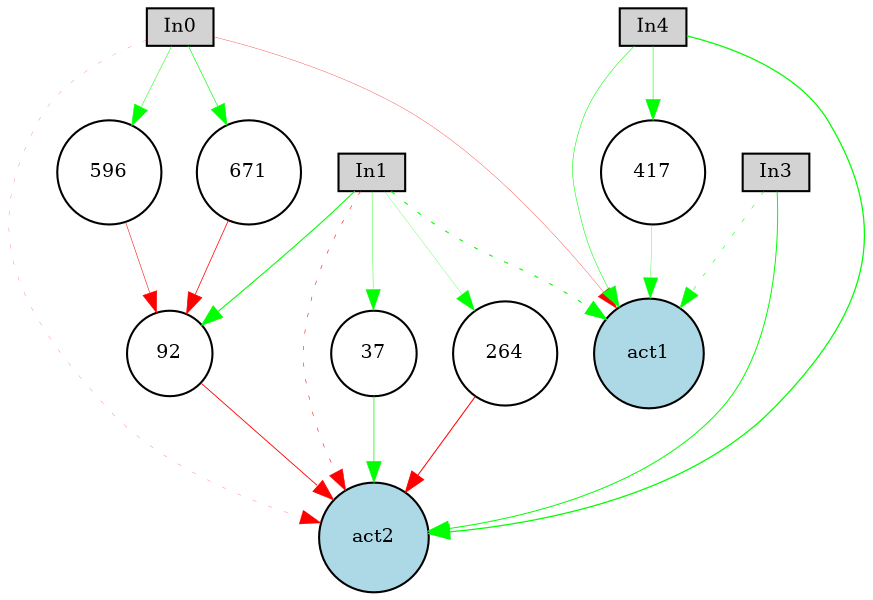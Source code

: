 digraph {
	node [fontsize=9 height=0.2 shape=circle width=0.2]
	In0 [fillcolor=lightgray shape=box style=filled]
	In1 [fillcolor=lightgray shape=box style=filled]
	In3 [fillcolor=lightgray shape=box style=filled]
	In4 [fillcolor=lightgray shape=box style=filled]
	act1 [fillcolor=lightblue style=filled]
	act2 [fillcolor=lightblue style=filled]
	417 [fillcolor=white style=filled]
	37 [fillcolor=white style=filled]
	264 [fillcolor=white style=filled]
	596 [fillcolor=white style=filled]
	92 [fillcolor=white style=filled]
	671 [fillcolor=white style=filled]
	In0 -> act1 [color=red penwidth=0.14938643496443102 style=solid]
	In0 -> act2 [color=red penwidth=0.10104629321519862 style=dotted]
	In1 -> act1 [color=green penwidth=0.5330158490445462 style=dotted]
	In1 -> act2 [color=red penwidth=0.2629310533748737 style=dotted]
	In3 -> act1 [color=green penwidth=0.2598232285713802 style=dotted]
	In3 -> act2 [color=green penwidth=0.48060488197096385 style=solid]
	In4 -> act1 [color=green penwidth=0.2649835285948057 style=solid]
	In4 -> act2 [color=green penwidth=0.6132092253073376 style=solid]
	In1 -> 37 [color=green penwidth=0.19640993130573098 style=solid]
	37 -> act2 [color=green penwidth=0.3544971102541127 style=solid]
	92 -> act2 [color=red penwidth=0.4198306337497161 style=solid]
	In1 -> 264 [color=green penwidth=0.12209301816814205 style=solid]
	264 -> act2 [color=red penwidth=0.4938562412149988 style=solid]
	In4 -> 417 [color=green penwidth=0.28138006894802203 style=solid]
	417 -> act1 [color=green penwidth=0.16207007993847772 style=solid]
	In0 -> 596 [color=green penwidth=0.24178574316703125 style=solid]
	596 -> 92 [color=red penwidth=0.25899340347922106 style=solid]
	In0 -> 671 [color=green penwidth=0.31303367368231194 style=solid]
	671 -> 92 [color=red penwidth=0.3571301522397252 style=solid]
	In1 -> 92 [color=green penwidth=0.5299782075590045 style=solid]
}
